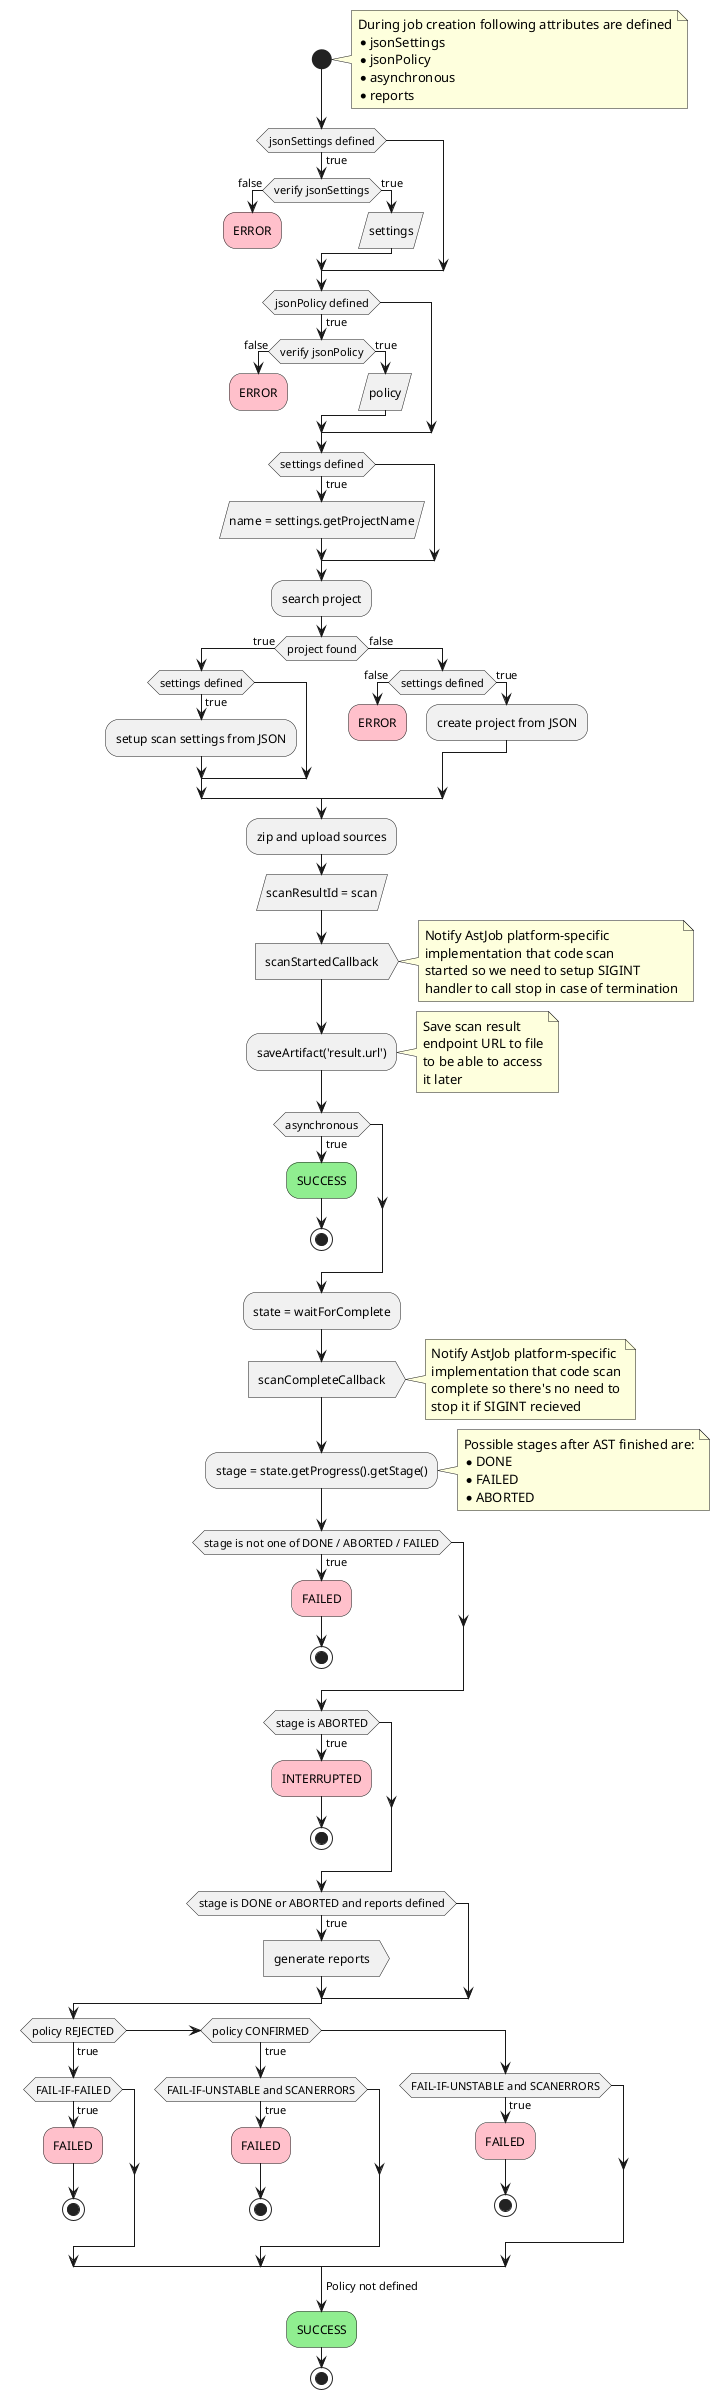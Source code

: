 @startuml
skinparam ConditionEndStyle hline
start
note right
    During job creation following attributes are defined
    * jsonSettings
    * jsonPolicy
    * asynchronous
    * reports
end note
if (jsonSettings defined) then (true)
    if (verify jsonSettings) then (false)
        #pink:ERROR;
        kill
    else (true)
        :settings/
    endif
endif
if (jsonPolicy defined) then (true)
    if (verify jsonPolicy) then (false)
        #pink:ERROR;
        kill
    else (true)
        :policy/
    endif
endif
if (settings defined) then (true)
    :name = settings.getProjectName/
endif
:search project;
if (project found) then (true)
    if (settings defined) then (true)
        :setup scan settings from JSON;
    endif
else (false)
    if (settings defined) then (false)
        #pink:ERROR;
        kill
    else (true)
        :create project from JSON;
    endif
endif
:zip and upload sources;
:scanResultId = scan/
:scanStartedCallback>
note right
    Notify AstJob platform-specific
    implementation that code scan
    started so we need to setup SIGINT
    handler to call stop in case of termination
end note
:saveArtifact('result.url');
note right
    Save scan result
    endpoint URL to file
    to be able to access
    it later
end note
if (asynchronous) then (true)
    #lightgreen:SUCCESS;
    stop
endif

:state = waitForComplete;
:scanCompleteCallback>
note right
    Notify AstJob platform-specific
    implementation that code scan
    complete so there's no need to
    stop it if SIGINT recieved
end note
:stage = state.getProgress().getStage();
note right
    Possible stages after AST finished are:
    * DONE
    * FAILED
    * ABORTED
end note
if (stage is not one of DONE / ABORTED / FAILED) then (true)
    #pink:FAILED;
    stop
endif
if (stage is ABORTED) then (true)
    #pink:INTERRUPTED;
    stop
endif
if (stage is DONE or ABORTED and reports defined) then (true)
    :generate reports>
endif
if (policy REJECTED) then (true)
    if (FAIL-IF-FAILED) then(true)
        #pink:FAILED;
        stop
    endif
elseif (policy CONFIRMED) then(true)
        if (FAIL-IF-UNSTABLE and SCANERRORS) then(true)
            #pink:FAILED;
            stop
        endif
else
    if (FAIL-IF-UNSTABLE and SCANERRORS) then(true)
        #pink:FAILED;
        stop
    endif
endif
-> Policy not defined;
#lightgreen:SUCCESS;
stop
@enduml